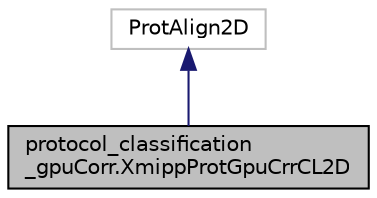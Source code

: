 digraph "protocol_classification_gpuCorr.XmippProtGpuCrrCL2D"
{
  edge [fontname="Helvetica",fontsize="10",labelfontname="Helvetica",labelfontsize="10"];
  node [fontname="Helvetica",fontsize="10",shape=record];
  Node2 [label="protocol_classification\l_gpuCorr.XmippProtGpuCrrCL2D",height=0.2,width=0.4,color="black", fillcolor="grey75", style="filled", fontcolor="black"];
  Node3 -> Node2 [dir="back",color="midnightblue",fontsize="10",style="solid",fontname="Helvetica"];
  Node3 [label="ProtAlign2D",height=0.2,width=0.4,color="grey75", fillcolor="white", style="filled"];
}

